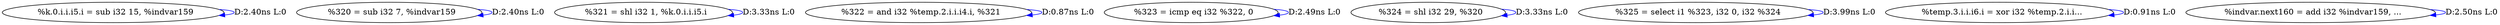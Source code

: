 digraph {
Node0x36f0800[label="  %k.0.i.i.i5.i = sub i32 15, %indvar159"];
Node0x36f0800 -> Node0x36f0800[label="D:2.40ns L:0",color=blue];
Node0x36f08e0[label="  %320 = sub i32 7, %indvar159"];
Node0x36f08e0 -> Node0x36f08e0[label="D:2.40ns L:0",color=blue];
Node0x36f09c0[label="  %321 = shl i32 1, %k.0.i.i.i5.i"];
Node0x36f09c0 -> Node0x36f09c0[label="D:3.33ns L:0",color=blue];
Node0x36f0aa0[label="  %322 = and i32 %temp.2.i.i.i4.i, %321"];
Node0x36f0aa0 -> Node0x36f0aa0[label="D:0.87ns L:0",color=blue];
Node0x36f0b80[label="  %323 = icmp eq i32 %322, 0"];
Node0x36f0b80 -> Node0x36f0b80[label="D:2.49ns L:0",color=blue];
Node0x36f0c60[label="  %324 = shl i32 29, %320"];
Node0x36f0c60 -> Node0x36f0c60[label="D:3.33ns L:0",color=blue];
Node0x36f0d40[label="  %325 = select i1 %323, i32 0, i32 %324"];
Node0x36f0d40 -> Node0x36f0d40[label="D:3.99ns L:0",color=blue];
Node0x36f0e20[label="  %temp.3.i.i.i6.i = xor i32 %temp.2.i.i..."];
Node0x36f0e20 -> Node0x36f0e20[label="D:0.91ns L:0",color=blue];
Node0x36f0f00[label="  %indvar.next160 = add i32 %indvar159, ..."];
Node0x36f0f00 -> Node0x36f0f00[label="D:2.50ns L:0",color=blue];
}
